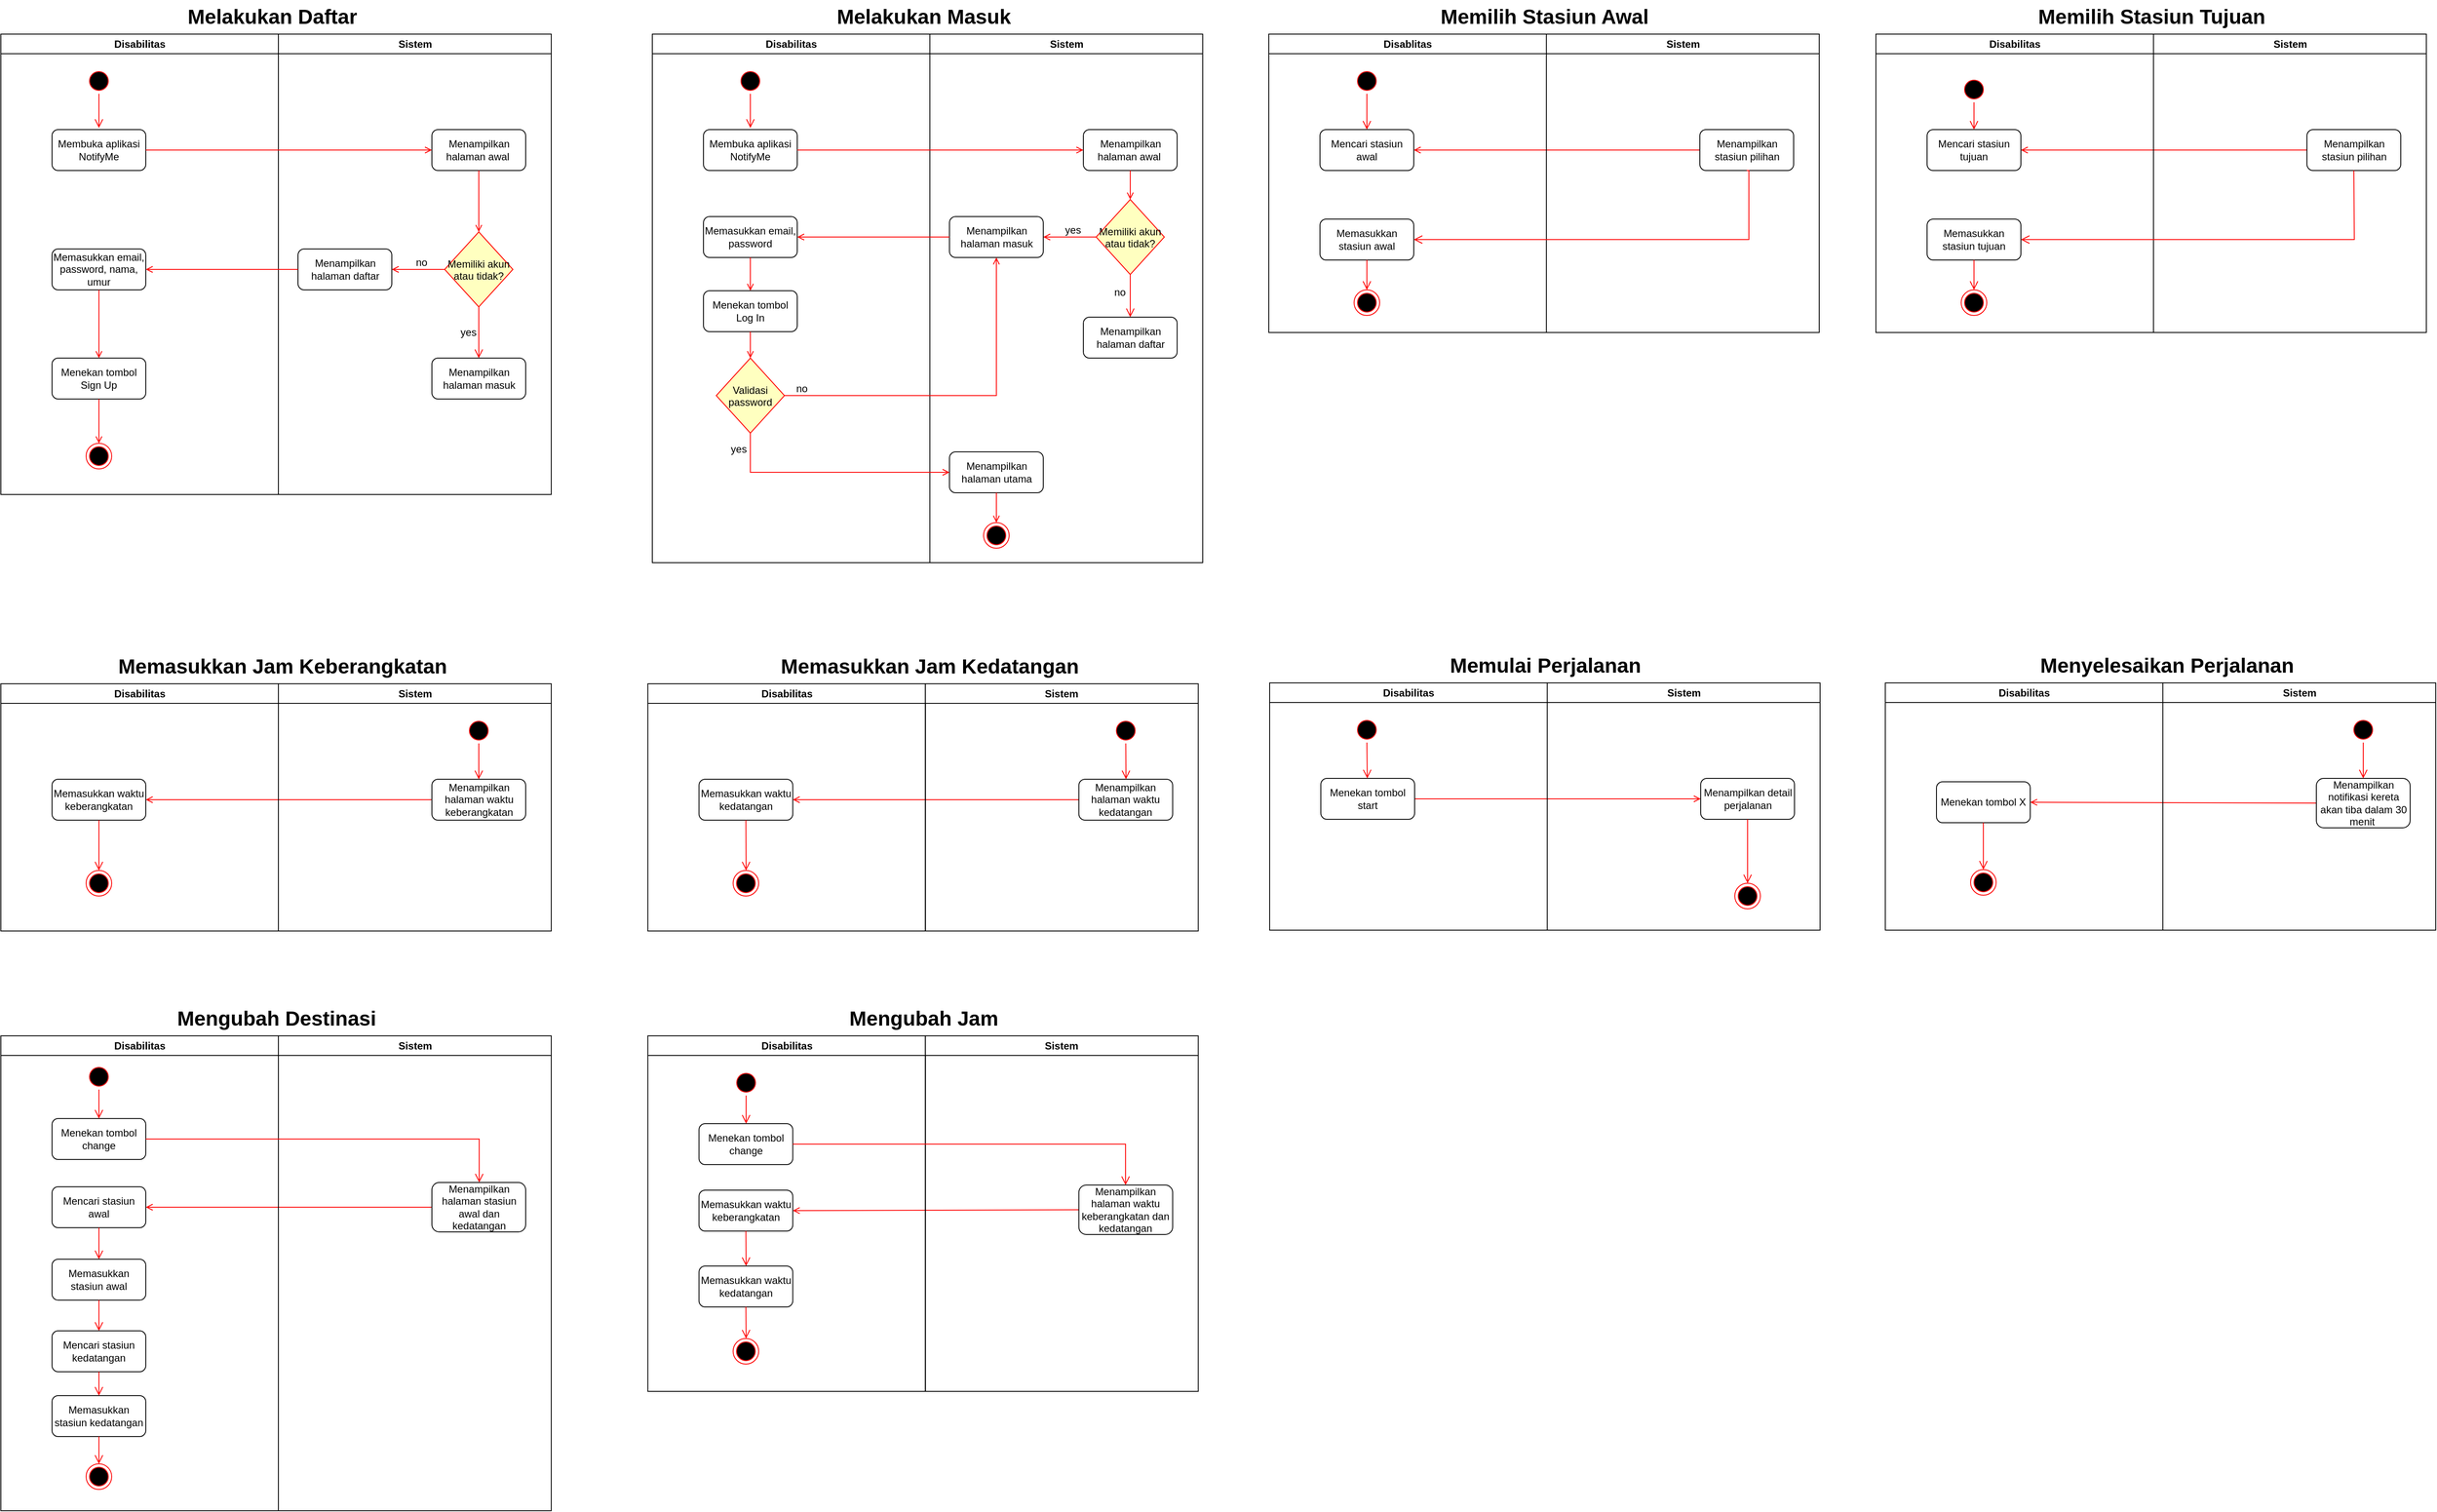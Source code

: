 <mxfile version="22.1.11" type="github">
  <diagram name="Page-1" id="e7e014a7-5840-1c2e-5031-d8a46d1fe8dd">
    <mxGraphModel dx="3467" dy="2024" grid="1" gridSize="10" guides="1" tooltips="1" connect="1" arrows="1" fold="1" page="1" pageScale="1" pageWidth="1169" pageHeight="826" background="none" math="0" shadow="0">
      <root>
        <mxCell id="0" />
        <mxCell id="1" parent="0" />
        <mxCell id="2" value="Disabilitas" style="swimlane;whiteSpace=wrap" parent="1" vertex="1">
          <mxGeometry x="-306" y="-630" width="325.5" height="620" as="geometry" />
        </mxCell>
        <mxCell id="5" value="" style="ellipse;shape=startState;fillColor=#000000;strokeColor=#ff0000;" parent="2" vertex="1">
          <mxGeometry x="100" y="40" width="30" height="30" as="geometry" />
        </mxCell>
        <mxCell id="6" value="" style="edgeStyle=elbowEdgeStyle;elbow=horizontal;verticalAlign=bottom;endArrow=open;endSize=8;strokeColor=#FF0000;endFill=1;rounded=0" parent="2" source="5" edge="1">
          <mxGeometry x="100" y="40" as="geometry">
            <mxPoint x="115.115" y="110" as="targetPoint" />
          </mxGeometry>
        </mxCell>
        <mxCell id="zjFfiofUmFdudKenRciE-41" value="Membuka aplikasi NotifyMe" style="rounded=1;whiteSpace=wrap;html=1;" parent="2" vertex="1">
          <mxGeometry x="60" y="112" width="110" height="48" as="geometry" />
        </mxCell>
        <mxCell id="zjFfiofUmFdudKenRciE-57" value="Memasukkan email, password" style="rounded=1;whiteSpace=wrap;html=1;" parent="2" vertex="1">
          <mxGeometry x="60" y="214" width="110" height="48" as="geometry" />
        </mxCell>
        <mxCell id="zjFfiofUmFdudKenRciE-63" value="Validasi&#xa;password" style="rhombus;fillColor=#ffffc0;strokeColor=#ff0000;" parent="2" vertex="1">
          <mxGeometry x="75" y="380" width="80" height="88" as="geometry" />
        </mxCell>
        <mxCell id="zjFfiofUmFdudKenRciE-69" value="yes" style="text;html=1;strokeColor=none;fillColor=none;align=center;verticalAlign=middle;whiteSpace=wrap;rounded=0;" parent="2" vertex="1">
          <mxGeometry x="83.5" y="483" width="35" height="8" as="geometry" />
        </mxCell>
        <mxCell id="zjFfiofUmFdudKenRciE-66" value="no" style="text;html=1;strokeColor=none;fillColor=none;align=center;verticalAlign=middle;whiteSpace=wrap;rounded=0;" parent="2" vertex="1">
          <mxGeometry x="158" y="412" width="35" height="8" as="geometry" />
        </mxCell>
        <mxCell id="ka0JLmJbpeh9YCM6iJQs-76" value="" style="endArrow=open;strokeColor=#FF0000;endFill=1;rounded=0;exitX=0.5;exitY=1;exitDx=0;exitDy=0;entryX=0.5;entryY=0;entryDx=0;entryDy=0;" parent="2" source="zjFfiofUmFdudKenRciE-57" target="zjFfiofUmFdudKenRciE-68" edge="1">
          <mxGeometry relative="1" as="geometry">
            <mxPoint x="125.5" y="396" as="sourcePoint" />
            <mxPoint x="115.5" y="290" as="targetPoint" />
          </mxGeometry>
        </mxCell>
        <mxCell id="zjFfiofUmFdudKenRciE-68" value="Menekan tombol Log In" style="rounded=1;whiteSpace=wrap;html=1;" parent="2" vertex="1">
          <mxGeometry x="60" y="301" width="110" height="48" as="geometry" />
        </mxCell>
        <mxCell id="ka0JLmJbpeh9YCM6iJQs-77" value="" style="endArrow=open;strokeColor=#FF0000;endFill=1;rounded=0;exitX=0.5;exitY=1;exitDx=0;exitDy=0;entryX=0.5;entryY=0;entryDx=0;entryDy=0;" parent="2" source="zjFfiofUmFdudKenRciE-68" target="zjFfiofUmFdudKenRciE-63" edge="1">
          <mxGeometry relative="1" as="geometry">
            <mxPoint x="125" y="272" as="sourcePoint" />
            <mxPoint x="125" y="325" as="targetPoint" />
          </mxGeometry>
        </mxCell>
        <mxCell id="3" value="Sistem" style="swimlane;whiteSpace=wrap" parent="1" vertex="1">
          <mxGeometry x="19.5" y="-630" width="320" height="620" as="geometry" />
        </mxCell>
        <mxCell id="21" value="Memiliki akun&#xa;atau tidak?" style="rhombus;fillColor=#ffffc0;strokeColor=#ff0000;" parent="3" vertex="1">
          <mxGeometry x="195" y="194" width="80" height="88" as="geometry" />
        </mxCell>
        <mxCell id="23" value="" style="edgeStyle=elbowEdgeStyle;elbow=horizontal;align=left;verticalAlign=top;endArrow=open;endSize=8;strokeColor=#FF0000;endFill=1;rounded=0;exitX=0.5;exitY=1;exitDx=0;exitDy=0;entryX=0.5;entryY=0;entryDx=0;entryDy=0;" parent="3" source="21" target="zjFfiofUmFdudKenRciE-50" edge="1">
          <mxGeometry x="-1" relative="1" as="geometry">
            <mxPoint x="235" y="324.0" as="targetPoint" />
            <Array as="points">
              <mxPoint x="235" y="304" />
            </Array>
          </mxGeometry>
        </mxCell>
        <mxCell id="zjFfiofUmFdudKenRciE-42" value="Menampilkan halaman awal&amp;nbsp;" style="rounded=1;whiteSpace=wrap;html=1;" parent="3" vertex="1">
          <mxGeometry x="180" y="112" width="110" height="48" as="geometry" />
        </mxCell>
        <mxCell id="zjFfiofUmFdudKenRciE-46" value="" style="endArrow=open;strokeColor=#FF0000;endFill=1;rounded=0;exitX=0.5;exitY=1;exitDx=0;exitDy=0;entryX=0.5;entryY=0;entryDx=0;entryDy=0;" parent="3" source="zjFfiofUmFdudKenRciE-42" target="21" edge="1">
          <mxGeometry relative="1" as="geometry">
            <mxPoint x="85" y="280" as="sourcePoint" />
            <mxPoint x="85" y="335" as="targetPoint" />
          </mxGeometry>
        </mxCell>
        <mxCell id="19" value="" style="endArrow=open;strokeColor=#FF0000;endFill=1;rounded=0;exitX=0;exitY=0.5;exitDx=0;exitDy=0;entryX=1;entryY=0.5;entryDx=0;entryDy=0;" parent="3" source="21" target="zjFfiofUmFdudKenRciE-48" edge="1">
          <mxGeometry relative="1" as="geometry">
            <mxPoint x="55" y="232" as="sourcePoint" />
            <mxPoint x="133" y="238" as="targetPoint" />
          </mxGeometry>
        </mxCell>
        <mxCell id="zjFfiofUmFdudKenRciE-48" value="Menampilkan halaman masuk" style="rounded=1;whiteSpace=wrap;html=1;" parent="3" vertex="1">
          <mxGeometry x="23" y="214" width="110" height="48" as="geometry" />
        </mxCell>
        <mxCell id="zjFfiofUmFdudKenRciE-50" value="Menampilkan halaman daftar" style="rounded=1;whiteSpace=wrap;html=1;" parent="3" vertex="1">
          <mxGeometry x="180" y="332" width="110" height="48" as="geometry" />
        </mxCell>
        <mxCell id="zjFfiofUmFdudKenRciE-51" value="yes" style="text;html=1;strokeColor=none;fillColor=none;align=center;verticalAlign=middle;whiteSpace=wrap;rounded=0;" parent="3" vertex="1">
          <mxGeometry x="150" y="226" width="35" height="8" as="geometry" />
        </mxCell>
        <mxCell id="zjFfiofUmFdudKenRciE-53" value="no" style="text;html=1;strokeColor=none;fillColor=none;align=center;verticalAlign=middle;whiteSpace=wrap;rounded=0;" parent="3" vertex="1">
          <mxGeometry x="205" y="299" width="35" height="8" as="geometry" />
        </mxCell>
        <mxCell id="38" value="" style="ellipse;shape=endState;fillColor=#000000;strokeColor=#ff0000" parent="3" vertex="1">
          <mxGeometry x="63" y="573" width="30" height="30" as="geometry" />
        </mxCell>
        <mxCell id="ycSWDvxxVLBAgVe4tItq-44" value="Menampilkan halaman utama" style="rounded=1;whiteSpace=wrap;html=1;" vertex="1" parent="3">
          <mxGeometry x="23" y="490" width="110" height="48" as="geometry" />
        </mxCell>
        <mxCell id="ycSWDvxxVLBAgVe4tItq-45" value="" style="endArrow=open;strokeColor=#FF0000;endFill=1;rounded=0;exitX=0.5;exitY=1;exitDx=0;exitDy=0;entryX=0.5;entryY=0;entryDx=0;entryDy=0;" edge="1" parent="3" source="ycSWDvxxVLBAgVe4tItq-44" target="38">
          <mxGeometry relative="1" as="geometry">
            <mxPoint x="-292.5" y="359" as="sourcePoint" />
            <mxPoint x="-292.5" y="390" as="targetPoint" />
          </mxGeometry>
        </mxCell>
        <mxCell id="11" value="" style="endArrow=open;strokeColor=#FF0000;endFill=1;rounded=0;exitX=0;exitY=0.5;exitDx=0;exitDy=0;entryX=1;entryY=0.5;entryDx=0;entryDy=0;" parent="1" source="zjFfiofUmFdudKenRciE-48" target="zjFfiofUmFdudKenRciE-57" edge="1">
          <mxGeometry relative="1" as="geometry">
            <mxPoint x="42.5" y="-209.893" as="sourcePoint" />
            <mxPoint x="-136" y="-235.43" as="targetPoint" />
          </mxGeometry>
        </mxCell>
        <mxCell id="zjFfiofUmFdudKenRciE-82" value="Melakukan Masuk" style="text;strokeColor=none;fillColor=none;html=1;fontSize=24;fontStyle=1;verticalAlign=middle;align=center;" parent="1" vertex="1">
          <mxGeometry x="-38.5" y="-670" width="100" height="40" as="geometry" />
        </mxCell>
        <mxCell id="bMjNeZS8wDr0kNpgiMqn-99" value="" style="endArrow=open;strokeColor=#FF0000;endFill=1;rounded=0;entryX=1;entryY=0.5;entryDx=0;entryDy=0;exitX=0;exitY=0.5;exitDx=0;exitDy=0;" parent="1" source="bMjNeZS8wDr0kNpgiMqn-105" target="bMjNeZS8wDr0kNpgiMqn-101" edge="1">
          <mxGeometry relative="1" as="geometry">
            <mxPoint x="907" y="-440" as="sourcePoint" />
            <mxPoint x="912.5" y="-504" as="targetPoint" />
          </mxGeometry>
        </mxCell>
        <mxCell id="bMjNeZS8wDr0kNpgiMqn-100" value="Disablitas" style="swimlane;whiteSpace=wrap" parent="1" vertex="1">
          <mxGeometry x="417" y="-630" width="325.5" height="350" as="geometry" />
        </mxCell>
        <mxCell id="bMjNeZS8wDr0kNpgiMqn-101" value="Mencari stasiun awal" style="rounded=1;whiteSpace=wrap;html=1;" parent="bMjNeZS8wDr0kNpgiMqn-100" vertex="1">
          <mxGeometry x="60" y="112" width="110" height="48" as="geometry" />
        </mxCell>
        <mxCell id="bMjNeZS8wDr0kNpgiMqn-102" value="" style="ellipse;shape=endState;fillColor=#000000;strokeColor=#ff0000" parent="bMjNeZS8wDr0kNpgiMqn-100" vertex="1">
          <mxGeometry x="100" y="300" width="30" height="30" as="geometry" />
        </mxCell>
        <mxCell id="ka0JLmJbpeh9YCM6iJQs-108" value="Memasukkan stasiun awal" style="rounded=1;whiteSpace=wrap;html=1;" parent="bMjNeZS8wDr0kNpgiMqn-100" vertex="1">
          <mxGeometry x="60" y="217" width="110" height="48" as="geometry" />
        </mxCell>
        <mxCell id="ka0JLmJbpeh9YCM6iJQs-109" value="" style="edgeStyle=elbowEdgeStyle;elbow=horizontal;align=left;verticalAlign=top;endArrow=open;endSize=8;strokeColor=#FF0000;endFill=1;rounded=0;exitX=0.5;exitY=1;exitDx=0;exitDy=0;entryX=0.5;entryY=0;entryDx=0;entryDy=0;" parent="bMjNeZS8wDr0kNpgiMqn-100" source="ka0JLmJbpeh9YCM6iJQs-108" target="bMjNeZS8wDr0kNpgiMqn-102" edge="1">
          <mxGeometry x="-1" relative="1" as="geometry">
            <mxPoint x="125" y="227" as="targetPoint" />
            <Array as="points" />
            <mxPoint x="125" y="170" as="sourcePoint" />
          </mxGeometry>
        </mxCell>
        <mxCell id="bMjNeZS8wDr0kNpgiMqn-106" value="" style="ellipse;shape=startState;fillColor=#000000;strokeColor=#ff0000;" parent="bMjNeZS8wDr0kNpgiMqn-100" vertex="1">
          <mxGeometry x="100" y="40" width="30" height="30" as="geometry" />
        </mxCell>
        <mxCell id="bMjNeZS8wDr0kNpgiMqn-107" value="" style="edgeStyle=elbowEdgeStyle;elbow=horizontal;verticalAlign=bottom;endArrow=open;endSize=8;strokeColor=#FF0000;endFill=1;rounded=0;entryX=0.5;entryY=0;entryDx=0;entryDy=0;exitX=0.5;exitY=1;exitDx=0;exitDy=0;" parent="bMjNeZS8wDr0kNpgiMqn-100" source="bMjNeZS8wDr0kNpgiMqn-106" target="bMjNeZS8wDr0kNpgiMqn-101" edge="1">
          <mxGeometry x="100" y="40" as="geometry">
            <mxPoint x="426.5" y="112" as="targetPoint" />
            <mxPoint x="427" y="80" as="sourcePoint" />
          </mxGeometry>
        </mxCell>
        <mxCell id="bMjNeZS8wDr0kNpgiMqn-104" value="Sistem" style="swimlane;whiteSpace=wrap" parent="1" vertex="1">
          <mxGeometry x="742.5" y="-630" width="320" height="350" as="geometry" />
        </mxCell>
        <mxCell id="bMjNeZS8wDr0kNpgiMqn-105" value="Menampilkan stasiun pilihan" style="rounded=1;whiteSpace=wrap;html=1;" parent="bMjNeZS8wDr0kNpgiMqn-104" vertex="1">
          <mxGeometry x="180" y="112" width="110" height="48" as="geometry" />
        </mxCell>
        <mxCell id="bMjNeZS8wDr0kNpgiMqn-108" value="Memilih Stasiun Awal" style="text;strokeColor=none;fillColor=none;html=1;fontSize=24;fontStyle=1;verticalAlign=middle;align=center;" parent="1" vertex="1">
          <mxGeometry x="690" y="-670" width="100" height="40" as="geometry" />
        </mxCell>
        <mxCell id="bMjNeZS8wDr0kNpgiMqn-119" value="" style="endArrow=open;strokeColor=#FF0000;endFill=1;rounded=0;entryX=1;entryY=0.5;entryDx=0;entryDy=0;exitX=0;exitY=0.5;exitDx=0;exitDy=0;" parent="1" source="bMjNeZS8wDr0kNpgiMqn-125" target="bMjNeZS8wDr0kNpgiMqn-121" edge="1">
          <mxGeometry relative="1" as="geometry">
            <mxPoint x="-580" y="322" as="sourcePoint" />
            <mxPoint x="-574.5" y="258" as="targetPoint" />
          </mxGeometry>
        </mxCell>
        <mxCell id="bMjNeZS8wDr0kNpgiMqn-120" value="Disabilitas" style="swimlane;whiteSpace=wrap" parent="1" vertex="1">
          <mxGeometry x="-1070" y="132" width="325.5" height="290" as="geometry" />
        </mxCell>
        <mxCell id="bMjNeZS8wDr0kNpgiMqn-121" value="Memasukkan waktu keberangkatan" style="rounded=1;whiteSpace=wrap;html=1;" parent="bMjNeZS8wDr0kNpgiMqn-120" vertex="1">
          <mxGeometry x="60" y="112" width="110" height="48" as="geometry" />
        </mxCell>
        <mxCell id="bMjNeZS8wDr0kNpgiMqn-122" value="" style="ellipse;shape=endState;fillColor=#000000;strokeColor=#ff0000" parent="bMjNeZS8wDr0kNpgiMqn-120" vertex="1">
          <mxGeometry x="100" y="219" width="30" height="30" as="geometry" />
        </mxCell>
        <mxCell id="bMjNeZS8wDr0kNpgiMqn-123" value="" style="edgeStyle=elbowEdgeStyle;elbow=horizontal;align=left;verticalAlign=top;endArrow=open;endSize=8;strokeColor=#FF0000;endFill=1;rounded=0;exitX=0.5;exitY=1;exitDx=0;exitDy=0;entryX=0.5;entryY=0;entryDx=0;entryDy=0;" parent="bMjNeZS8wDr0kNpgiMqn-120" source="bMjNeZS8wDr0kNpgiMqn-121" target="bMjNeZS8wDr0kNpgiMqn-122" edge="1">
          <mxGeometry x="-1" relative="1" as="geometry">
            <mxPoint x="117" y="240" as="targetPoint" />
            <Array as="points" />
            <mxPoint x="117" y="170" as="sourcePoint" />
          </mxGeometry>
        </mxCell>
        <mxCell id="bMjNeZS8wDr0kNpgiMqn-124" value="Sistem" style="swimlane;whiteSpace=wrap" parent="1" vertex="1">
          <mxGeometry x="-744.5" y="132" width="320" height="290" as="geometry" />
        </mxCell>
        <mxCell id="bMjNeZS8wDr0kNpgiMqn-125" value="Menampilkan halaman waktu keberangkatan" style="rounded=1;whiteSpace=wrap;html=1;" parent="bMjNeZS8wDr0kNpgiMqn-124" vertex="1">
          <mxGeometry x="180" y="112" width="110" height="48" as="geometry" />
        </mxCell>
        <mxCell id="bMjNeZS8wDr0kNpgiMqn-126" value="" style="ellipse;shape=startState;fillColor=#000000;strokeColor=#ff0000;" parent="bMjNeZS8wDr0kNpgiMqn-124" vertex="1">
          <mxGeometry x="220" y="40" width="30" height="30" as="geometry" />
        </mxCell>
        <mxCell id="bMjNeZS8wDr0kNpgiMqn-127" value="" style="edgeStyle=elbowEdgeStyle;elbow=horizontal;verticalAlign=bottom;endArrow=open;endSize=8;strokeColor=#FF0000;endFill=1;rounded=0;entryX=0.5;entryY=0;entryDx=0;entryDy=0;exitX=0.5;exitY=1;exitDx=0;exitDy=0;" parent="bMjNeZS8wDr0kNpgiMqn-124" source="bMjNeZS8wDr0kNpgiMqn-126" target="bMjNeZS8wDr0kNpgiMqn-125" edge="1">
          <mxGeometry x="-225.5" y="40" as="geometry">
            <mxPoint x="-210.385" y="110" as="targetPoint" />
            <mxPoint x="244.5" y="50" as="sourcePoint" />
          </mxGeometry>
        </mxCell>
        <mxCell id="bMjNeZS8wDr0kNpgiMqn-128" value="Memasukkan Jam Keberangkatan" style="text;strokeColor=none;fillColor=none;html=1;fontSize=24;fontStyle=1;verticalAlign=middle;align=center;" parent="1" vertex="1">
          <mxGeometry x="-790" y="92" width="100" height="40" as="geometry" />
        </mxCell>
        <mxCell id="bMjNeZS8wDr0kNpgiMqn-188" value="" style="endArrow=open;strokeColor=#FF0000;endFill=1;rounded=0;entryX=1;entryY=0.5;entryDx=0;entryDy=0;exitX=0;exitY=0.5;exitDx=0;exitDy=0;" parent="1" source="bMjNeZS8wDr0kNpgiMqn-194" target="bMjNeZS8wDr0kNpgiMqn-190" edge="1">
          <mxGeometry relative="1" as="geometry">
            <mxPoint x="178.75" y="322" as="sourcePoint" />
            <mxPoint x="184.25" y="258" as="targetPoint" />
          </mxGeometry>
        </mxCell>
        <mxCell id="bMjNeZS8wDr0kNpgiMqn-189" value="Disabilitas" style="swimlane;whiteSpace=wrap" parent="1" vertex="1">
          <mxGeometry x="-311.25" y="132" width="325.5" height="290" as="geometry" />
        </mxCell>
        <mxCell id="bMjNeZS8wDr0kNpgiMqn-190" value="Memasukkan waktu kedatangan" style="rounded=1;whiteSpace=wrap;html=1;" parent="bMjNeZS8wDr0kNpgiMqn-189" vertex="1">
          <mxGeometry x="60" y="112" width="110" height="48" as="geometry" />
        </mxCell>
        <mxCell id="bMjNeZS8wDr0kNpgiMqn-191" value="" style="ellipse;shape=endState;fillColor=#000000;strokeColor=#ff0000" parent="bMjNeZS8wDr0kNpgiMqn-189" vertex="1">
          <mxGeometry x="100" y="219" width="30" height="30" as="geometry" />
        </mxCell>
        <mxCell id="bMjNeZS8wDr0kNpgiMqn-192" value="" style="edgeStyle=elbowEdgeStyle;elbow=horizontal;align=left;verticalAlign=top;endArrow=open;endSize=8;strokeColor=#FF0000;endFill=1;rounded=0;exitX=0.5;exitY=1;exitDx=0;exitDy=0;entryX=0.5;entryY=0;entryDx=0;entryDy=0;" parent="bMjNeZS8wDr0kNpgiMqn-189" source="bMjNeZS8wDr0kNpgiMqn-190" target="bMjNeZS8wDr0kNpgiMqn-191" edge="1">
          <mxGeometry x="-1" relative="1" as="geometry">
            <mxPoint x="117" y="240" as="targetPoint" />
            <Array as="points" />
            <mxPoint x="117" y="170" as="sourcePoint" />
          </mxGeometry>
        </mxCell>
        <mxCell id="bMjNeZS8wDr0kNpgiMqn-193" value="Sistem" style="swimlane;whiteSpace=wrap" parent="1" vertex="1">
          <mxGeometry x="14.25" y="132" width="320" height="290" as="geometry" />
        </mxCell>
        <mxCell id="bMjNeZS8wDr0kNpgiMqn-194" value="Menampilkan halaman waktu kedatangan" style="rounded=1;whiteSpace=wrap;html=1;" parent="bMjNeZS8wDr0kNpgiMqn-193" vertex="1">
          <mxGeometry x="180" y="112" width="110" height="48" as="geometry" />
        </mxCell>
        <mxCell id="bMjNeZS8wDr0kNpgiMqn-195" value="" style="ellipse;shape=startState;fillColor=#000000;strokeColor=#ff0000;" parent="bMjNeZS8wDr0kNpgiMqn-193" vertex="1">
          <mxGeometry x="220" y="40" width="30" height="30" as="geometry" />
        </mxCell>
        <mxCell id="bMjNeZS8wDr0kNpgiMqn-196" value="" style="edgeStyle=elbowEdgeStyle;elbow=horizontal;verticalAlign=bottom;endArrow=open;endSize=8;strokeColor=#FF0000;endFill=1;rounded=0;entryX=0.5;entryY=0;entryDx=0;entryDy=0;exitX=0.5;exitY=1;exitDx=0;exitDy=0;" parent="bMjNeZS8wDr0kNpgiMqn-193" source="bMjNeZS8wDr0kNpgiMqn-195" target="bMjNeZS8wDr0kNpgiMqn-194" edge="1">
          <mxGeometry x="-225.5" y="40" as="geometry">
            <mxPoint x="-210.385" y="110" as="targetPoint" />
            <mxPoint x="244.5" y="50" as="sourcePoint" />
          </mxGeometry>
        </mxCell>
        <mxCell id="bMjNeZS8wDr0kNpgiMqn-197" value="Memasukkan Jam Kedatangan" style="text;strokeColor=none;fillColor=none;html=1;fontSize=24;fontStyle=1;verticalAlign=middle;align=center;" parent="1" vertex="1">
          <mxGeometry x="-31.25" y="92" width="100" height="40" as="geometry" />
        </mxCell>
        <mxCell id="ka0JLmJbpeh9YCM6iJQs-38" value="Disabilitas" style="swimlane;whiteSpace=wrap" parent="1" vertex="1">
          <mxGeometry x="-1070" y="-630" width="325.5" height="540" as="geometry" />
        </mxCell>
        <mxCell id="ka0JLmJbpeh9YCM6iJQs-39" value="" style="ellipse;shape=startState;fillColor=#000000;strokeColor=#ff0000;" parent="ka0JLmJbpeh9YCM6iJQs-38" vertex="1">
          <mxGeometry x="100" y="40" width="30" height="30" as="geometry" />
        </mxCell>
        <mxCell id="ka0JLmJbpeh9YCM6iJQs-40" value="" style="edgeStyle=elbowEdgeStyle;elbow=horizontal;verticalAlign=bottom;endArrow=open;endSize=8;strokeColor=#FF0000;endFill=1;rounded=0" parent="ka0JLmJbpeh9YCM6iJQs-38" source="ka0JLmJbpeh9YCM6iJQs-39" edge="1">
          <mxGeometry x="100" y="40" as="geometry">
            <mxPoint x="115.115" y="110" as="targetPoint" />
          </mxGeometry>
        </mxCell>
        <mxCell id="ka0JLmJbpeh9YCM6iJQs-41" value="Membuka aplikasi NotifyMe" style="rounded=1;whiteSpace=wrap;html=1;" parent="ka0JLmJbpeh9YCM6iJQs-38" vertex="1">
          <mxGeometry x="60" y="112" width="110" height="48" as="geometry" />
        </mxCell>
        <mxCell id="ka0JLmJbpeh9YCM6iJQs-42" value="Memasukkan email, password, nama, umur" style="rounded=1;whiteSpace=wrap;html=1;" parent="ka0JLmJbpeh9YCM6iJQs-38" vertex="1">
          <mxGeometry x="60" y="252" width="110" height="48" as="geometry" />
        </mxCell>
        <mxCell id="ka0JLmJbpeh9YCM6iJQs-72" value="Menekan tombol Sign Up" style="rounded=1;whiteSpace=wrap;html=1;" parent="ka0JLmJbpeh9YCM6iJQs-38" vertex="1">
          <mxGeometry x="60" y="380" width="110" height="48" as="geometry" />
        </mxCell>
        <mxCell id="ka0JLmJbpeh9YCM6iJQs-62" value="" style="endArrow=open;strokeColor=#FF0000;endFill=1;rounded=0;exitX=0.5;exitY=1;exitDx=0;exitDy=0;entryX=0.5;entryY=0;entryDx=0;entryDy=0;" parent="ka0JLmJbpeh9YCM6iJQs-38" source="ka0JLmJbpeh9YCM6iJQs-72" target="ka0JLmJbpeh9YCM6iJQs-61" edge="1">
          <mxGeometry relative="1" as="geometry">
            <mxPoint x="130" y="450" as="sourcePoint" />
            <mxPoint x="114" y="480" as="targetPoint" />
          </mxGeometry>
        </mxCell>
        <mxCell id="ka0JLmJbpeh9YCM6iJQs-61" value="" style="ellipse;shape=endState;fillColor=#000000;strokeColor=#ff0000" parent="ka0JLmJbpeh9YCM6iJQs-38" vertex="1">
          <mxGeometry x="100" y="480" width="30" height="30" as="geometry" />
        </mxCell>
        <mxCell id="ka0JLmJbpeh9YCM6iJQs-44" value="Sistem" style="swimlane;whiteSpace=wrap" parent="1" vertex="1">
          <mxGeometry x="-744.5" y="-630" width="320" height="540" as="geometry" />
        </mxCell>
        <mxCell id="ka0JLmJbpeh9YCM6iJQs-45" value="Memiliki akun&#xa;atau tidak?" style="rhombus;fillColor=#ffffc0;strokeColor=#ff0000;" parent="ka0JLmJbpeh9YCM6iJQs-44" vertex="1">
          <mxGeometry x="195" y="232" width="80" height="88" as="geometry" />
        </mxCell>
        <mxCell id="ka0JLmJbpeh9YCM6iJQs-46" value="" style="edgeStyle=elbowEdgeStyle;elbow=horizontal;align=left;verticalAlign=top;endArrow=open;endSize=8;strokeColor=#FF0000;endFill=1;rounded=0;exitX=0.5;exitY=1;exitDx=0;exitDy=0;entryX=0.5;entryY=0;entryDx=0;entryDy=0;" parent="ka0JLmJbpeh9YCM6iJQs-44" source="ka0JLmJbpeh9YCM6iJQs-45" target="ka0JLmJbpeh9YCM6iJQs-51" edge="1">
          <mxGeometry x="-1" relative="1" as="geometry">
            <mxPoint x="235" y="362.0" as="targetPoint" />
            <Array as="points">
              <mxPoint x="235" y="342" />
            </Array>
          </mxGeometry>
        </mxCell>
        <mxCell id="ka0JLmJbpeh9YCM6iJQs-47" value="Menampilkan halaman awal&amp;nbsp;" style="rounded=1;whiteSpace=wrap;html=1;" parent="ka0JLmJbpeh9YCM6iJQs-44" vertex="1">
          <mxGeometry x="180" y="112" width="110" height="48" as="geometry" />
        </mxCell>
        <mxCell id="ka0JLmJbpeh9YCM6iJQs-48" value="" style="endArrow=open;strokeColor=#FF0000;endFill=1;rounded=0;exitX=0.5;exitY=1;exitDx=0;exitDy=0;entryX=0.5;entryY=0;entryDx=0;entryDy=0;" parent="ka0JLmJbpeh9YCM6iJQs-44" source="ka0JLmJbpeh9YCM6iJQs-47" target="ka0JLmJbpeh9YCM6iJQs-45" edge="1">
          <mxGeometry relative="1" as="geometry">
            <mxPoint x="85" y="280" as="sourcePoint" />
            <mxPoint x="85" y="335" as="targetPoint" />
          </mxGeometry>
        </mxCell>
        <mxCell id="ka0JLmJbpeh9YCM6iJQs-49" value="" style="endArrow=open;strokeColor=#FF0000;endFill=1;rounded=0;exitX=0;exitY=0.5;exitDx=0;exitDy=0;entryX=1;entryY=0.5;entryDx=0;entryDy=0;" parent="ka0JLmJbpeh9YCM6iJQs-44" source="ka0JLmJbpeh9YCM6iJQs-45" target="ka0JLmJbpeh9YCM6iJQs-50" edge="1">
          <mxGeometry relative="1" as="geometry">
            <mxPoint x="55" y="270" as="sourcePoint" />
            <mxPoint x="133" y="276" as="targetPoint" />
          </mxGeometry>
        </mxCell>
        <mxCell id="ka0JLmJbpeh9YCM6iJQs-50" value="Menampilkan halaman daftar" style="rounded=1;whiteSpace=wrap;html=1;" parent="ka0JLmJbpeh9YCM6iJQs-44" vertex="1">
          <mxGeometry x="23" y="252" width="110" height="48" as="geometry" />
        </mxCell>
        <mxCell id="ka0JLmJbpeh9YCM6iJQs-51" value="Menampilkan halaman masuk" style="rounded=1;whiteSpace=wrap;html=1;" parent="ka0JLmJbpeh9YCM6iJQs-44" vertex="1">
          <mxGeometry x="180" y="380" width="110" height="48" as="geometry" />
        </mxCell>
        <mxCell id="ka0JLmJbpeh9YCM6iJQs-52" value="no" style="text;html=1;strokeColor=none;fillColor=none;align=center;verticalAlign=middle;whiteSpace=wrap;rounded=0;" parent="ka0JLmJbpeh9YCM6iJQs-44" vertex="1">
          <mxGeometry x="150" y="264" width="35" height="8" as="geometry" />
        </mxCell>
        <mxCell id="ka0JLmJbpeh9YCM6iJQs-53" value="yes" style="text;html=1;strokeColor=none;fillColor=none;align=center;verticalAlign=middle;whiteSpace=wrap;rounded=0;" parent="ka0JLmJbpeh9YCM6iJQs-44" vertex="1">
          <mxGeometry x="205" y="346" width="35" height="8" as="geometry" />
        </mxCell>
        <mxCell id="ka0JLmJbpeh9YCM6iJQs-63" value="" style="endArrow=open;strokeColor=#FF0000;endFill=1;rounded=0;exitX=0;exitY=0.5;exitDx=0;exitDy=0;entryX=1;entryY=0.5;entryDx=0;entryDy=0;" parent="1" source="ka0JLmJbpeh9YCM6iJQs-50" target="ka0JLmJbpeh9YCM6iJQs-42" edge="1">
          <mxGeometry relative="1" as="geometry">
            <mxPoint x="-721.5" y="-171.893" as="sourcePoint" />
            <mxPoint x="-900" y="-197.43" as="targetPoint" />
          </mxGeometry>
        </mxCell>
        <mxCell id="ka0JLmJbpeh9YCM6iJQs-64" value="" style="endArrow=open;strokeColor=#FF0000;endFill=1;rounded=0;exitX=0.5;exitY=1;exitDx=0;exitDy=0;" parent="1" source="ka0JLmJbpeh9YCM6iJQs-42" edge="1">
          <mxGeometry relative="1" as="geometry">
            <mxPoint x="-711.5" y="-244" as="sourcePoint" />
            <mxPoint x="-955" y="-250" as="targetPoint" />
            <Array as="points" />
          </mxGeometry>
        </mxCell>
        <mxCell id="ka0JLmJbpeh9YCM6iJQs-67" value="Melakukan Daftar" style="text;strokeColor=none;fillColor=none;html=1;fontSize=24;fontStyle=1;verticalAlign=middle;align=center;" parent="1" vertex="1">
          <mxGeometry x="-802.5" y="-670" width="100" height="40" as="geometry" />
        </mxCell>
        <mxCell id="ka0JLmJbpeh9YCM6iJQs-68" value="" style="endArrow=open;strokeColor=#FF0000;endFill=1;rounded=0;exitX=1;exitY=0.5;exitDx=0;exitDy=0;entryX=0;entryY=0.5;entryDx=0;entryDy=0;" parent="1" source="ka0JLmJbpeh9YCM6iJQs-41" target="ka0JLmJbpeh9YCM6iJQs-47" edge="1">
          <mxGeometry relative="1" as="geometry">
            <mxPoint x="-711" y="-344" as="sourcePoint" />
            <mxPoint x="-890" y="-344" as="targetPoint" />
          </mxGeometry>
        </mxCell>
        <mxCell id="ka0JLmJbpeh9YCM6iJQs-69" value="" style="endArrow=open;strokeColor=#FF0000;endFill=1;rounded=0;exitX=1;exitY=0.5;exitDx=0;exitDy=0;entryX=0;entryY=0.5;entryDx=0;entryDy=0;" parent="1" source="zjFfiofUmFdudKenRciE-41" target="zjFfiofUmFdudKenRciE-42" edge="1">
          <mxGeometry relative="1" as="geometry">
            <mxPoint x="52.5" y="-344" as="sourcePoint" />
            <mxPoint x="-125.5" y="-344" as="targetPoint" />
          </mxGeometry>
        </mxCell>
        <mxCell id="ka0JLmJbpeh9YCM6iJQs-71" value="" style="endArrow=open;strokeColor=#FF0000;endFill=1;rounded=0;exitX=1;exitY=0.5;exitDx=0;exitDy=0;entryX=0.5;entryY=1;entryDx=0;entryDy=0;" parent="1" source="zjFfiofUmFdudKenRciE-63" target="zjFfiofUmFdudKenRciE-48" edge="1">
          <mxGeometry relative="1" as="geometry">
            <mxPoint x="-181" y="-358" as="sourcePoint" />
            <mxPoint x="-181" y="-278" as="targetPoint" />
            <Array as="points">
              <mxPoint x="97.5" y="-206" />
            </Array>
          </mxGeometry>
        </mxCell>
        <mxCell id="ka0JLmJbpeh9YCM6iJQs-75" value="" style="endArrow=open;strokeColor=#FF0000;endFill=1;rounded=0;exitX=0.5;exitY=1;exitDx=0;exitDy=0;entryX=0;entryY=0.5;entryDx=0;entryDy=0;" parent="1" source="zjFfiofUmFdudKenRciE-63" target="ycSWDvxxVLBAgVe4tItq-44" edge="1">
          <mxGeometry relative="1" as="geometry">
            <mxPoint x="-180.5" y="-130" as="sourcePoint" />
            <mxPoint x="-191" y="-140" as="targetPoint" />
            <Array as="points">
              <mxPoint x="-191" y="-116" />
            </Array>
          </mxGeometry>
        </mxCell>
        <mxCell id="ka0JLmJbpeh9YCM6iJQs-98" value="" style="endArrow=open;strokeColor=#FF0000;endFill=1;rounded=0;exitX=1;exitY=0.5;exitDx=0;exitDy=0;entryX=0;entryY=0.5;entryDx=0;entryDy=0;" parent="1" source="ka0JLmJbpeh9YCM6iJQs-100" target="ka0JLmJbpeh9YCM6iJQs-104" edge="1">
          <mxGeometry relative="1" as="geometry">
            <mxPoint x="908" y="321" as="sourcePoint" />
            <mxPoint x="670" y="332" as="targetPoint" />
          </mxGeometry>
        </mxCell>
        <mxCell id="ka0JLmJbpeh9YCM6iJQs-99" value="Disabilitas" style="swimlane;whiteSpace=wrap" parent="1" vertex="1">
          <mxGeometry x="418" y="131" width="325.5" height="290" as="geometry" />
        </mxCell>
        <mxCell id="ka0JLmJbpeh9YCM6iJQs-100" value="Menekan tombol start" style="rounded=1;whiteSpace=wrap;html=1;" parent="ka0JLmJbpeh9YCM6iJQs-99" vertex="1">
          <mxGeometry x="60" y="112" width="110" height="48" as="geometry" />
        </mxCell>
        <mxCell id="ka0JLmJbpeh9YCM6iJQs-105" value="" style="ellipse;shape=startState;fillColor=#000000;strokeColor=#ff0000;" parent="ka0JLmJbpeh9YCM6iJQs-99" vertex="1">
          <mxGeometry x="99" y="40" width="30" height="30" as="geometry" />
        </mxCell>
        <mxCell id="ka0JLmJbpeh9YCM6iJQs-123" value="" style="edgeStyle=elbowEdgeStyle;elbow=horizontal;align=left;verticalAlign=top;endArrow=open;endSize=8;strokeColor=#FF0000;endFill=1;rounded=0;entryX=0.5;entryY=0;entryDx=0;entryDy=0;exitX=0.5;exitY=1;exitDx=0;exitDy=0;" parent="ka0JLmJbpeh9YCM6iJQs-99" source="ka0JLmJbpeh9YCM6iJQs-105" target="ka0JLmJbpeh9YCM6iJQs-100" edge="1">
          <mxGeometry x="-1" relative="1" as="geometry">
            <mxPoint x="112" y="121" as="targetPoint" />
            <Array as="points" />
            <mxPoint x="122" y="71" as="sourcePoint" />
          </mxGeometry>
        </mxCell>
        <mxCell id="ka0JLmJbpeh9YCM6iJQs-103" value="Sistem" style="swimlane;whiteSpace=wrap" parent="1" vertex="1">
          <mxGeometry x="743.5" y="131" width="320" height="290" as="geometry" />
        </mxCell>
        <mxCell id="ka0JLmJbpeh9YCM6iJQs-104" value="Menampilkan detail perjalanan" style="rounded=1;whiteSpace=wrap;html=1;" parent="ka0JLmJbpeh9YCM6iJQs-103" vertex="1">
          <mxGeometry x="180" y="112" width="110" height="48" as="geometry" />
        </mxCell>
        <mxCell id="ka0JLmJbpeh9YCM6iJQs-101" value="" style="ellipse;shape=endState;fillColor=#000000;strokeColor=#ff0000" parent="ka0JLmJbpeh9YCM6iJQs-103" vertex="1">
          <mxGeometry x="220" y="235" width="30" height="30" as="geometry" />
        </mxCell>
        <mxCell id="ka0JLmJbpeh9YCM6iJQs-102" value="" style="edgeStyle=elbowEdgeStyle;elbow=horizontal;align=left;verticalAlign=top;endArrow=open;endSize=8;strokeColor=#FF0000;endFill=1;rounded=0;exitX=0.5;exitY=1;exitDx=0;exitDy=0;entryX=0.5;entryY=0;entryDx=0;entryDy=0;" parent="ka0JLmJbpeh9YCM6iJQs-103" source="ka0JLmJbpeh9YCM6iJQs-104" target="ka0JLmJbpeh9YCM6iJQs-101" edge="1">
          <mxGeometry x="-1" relative="1" as="geometry">
            <mxPoint x="-208.5" y="240" as="targetPoint" />
            <Array as="points" />
            <mxPoint x="-208.5" y="170" as="sourcePoint" />
          </mxGeometry>
        </mxCell>
        <mxCell id="ka0JLmJbpeh9YCM6iJQs-107" value="Memulai Perjalanan" style="text;strokeColor=none;fillColor=none;html=1;fontSize=24;fontStyle=1;verticalAlign=middle;align=center;" parent="1" vertex="1">
          <mxGeometry x="691" y="91" width="100" height="40" as="geometry" />
        </mxCell>
        <mxCell id="ka0JLmJbpeh9YCM6iJQs-110" value="" style="endArrow=open;strokeColor=#FF0000;endFill=1;rounded=0;entryX=1;entryY=0.5;entryDx=0;entryDy=0;exitX=0;exitY=0.5;exitDx=0;exitDy=0;" parent="1" source="ka0JLmJbpeh9YCM6iJQs-118" target="ka0JLmJbpeh9YCM6iJQs-112" edge="1">
          <mxGeometry relative="1" as="geometry">
            <mxPoint x="1619" y="-440" as="sourcePoint" />
            <mxPoint x="1624.5" y="-504" as="targetPoint" />
          </mxGeometry>
        </mxCell>
        <mxCell id="ka0JLmJbpeh9YCM6iJQs-111" value="Disabilitas" style="swimlane;whiteSpace=wrap" parent="1" vertex="1">
          <mxGeometry x="1129" y="-630" width="325.5" height="350" as="geometry" />
        </mxCell>
        <mxCell id="ka0JLmJbpeh9YCM6iJQs-112" value="Mencari stasiun tujuan" style="rounded=1;whiteSpace=wrap;html=1;" parent="ka0JLmJbpeh9YCM6iJQs-111" vertex="1">
          <mxGeometry x="60" y="112" width="110" height="48" as="geometry" />
        </mxCell>
        <mxCell id="ka0JLmJbpeh9YCM6iJQs-113" value="" style="ellipse;shape=endState;fillColor=#000000;strokeColor=#ff0000" parent="ka0JLmJbpeh9YCM6iJQs-111" vertex="1">
          <mxGeometry x="100" y="300" width="30" height="30" as="geometry" />
        </mxCell>
        <mxCell id="ka0JLmJbpeh9YCM6iJQs-115" value="Memasukkan stasiun tujuan" style="rounded=1;whiteSpace=wrap;html=1;" parent="ka0JLmJbpeh9YCM6iJQs-111" vertex="1">
          <mxGeometry x="60" y="217" width="110" height="48" as="geometry" />
        </mxCell>
        <mxCell id="ka0JLmJbpeh9YCM6iJQs-116" value="" style="edgeStyle=elbowEdgeStyle;elbow=horizontal;align=left;verticalAlign=top;endArrow=open;endSize=8;strokeColor=#FF0000;endFill=1;rounded=0;exitX=0.5;exitY=1;exitDx=0;exitDy=0;entryX=0.5;entryY=0;entryDx=0;entryDy=0;" parent="ka0JLmJbpeh9YCM6iJQs-111" source="ka0JLmJbpeh9YCM6iJQs-115" target="ka0JLmJbpeh9YCM6iJQs-113" edge="1">
          <mxGeometry x="-1" relative="1" as="geometry">
            <mxPoint x="125" y="227" as="targetPoint" />
            <Array as="points" />
            <mxPoint x="125" y="170" as="sourcePoint" />
          </mxGeometry>
        </mxCell>
        <mxCell id="ka0JLmJbpeh9YCM6iJQs-119" value="" style="ellipse;shape=startState;fillColor=#000000;strokeColor=#ff0000;" parent="ka0JLmJbpeh9YCM6iJQs-111" vertex="1">
          <mxGeometry x="100" y="50" width="30" height="30" as="geometry" />
        </mxCell>
        <mxCell id="ka0JLmJbpeh9YCM6iJQs-120" value="" style="edgeStyle=elbowEdgeStyle;elbow=horizontal;verticalAlign=bottom;endArrow=open;endSize=8;strokeColor=#FF0000;endFill=1;rounded=0;entryX=0.5;entryY=0;entryDx=0;entryDy=0;exitX=0.5;exitY=1;exitDx=0;exitDy=0;" parent="ka0JLmJbpeh9YCM6iJQs-111" source="ka0JLmJbpeh9YCM6iJQs-119" target="ka0JLmJbpeh9YCM6iJQs-112" edge="1">
          <mxGeometry x="100" y="40" as="geometry">
            <mxPoint x="115.115" y="110" as="targetPoint" />
            <mxPoint x="561" y="90" as="sourcePoint" />
          </mxGeometry>
        </mxCell>
        <mxCell id="ka0JLmJbpeh9YCM6iJQs-117" value="Sistem" style="swimlane;whiteSpace=wrap" parent="1" vertex="1">
          <mxGeometry x="1454.5" y="-630" width="320" height="350" as="geometry" />
        </mxCell>
        <mxCell id="ka0JLmJbpeh9YCM6iJQs-118" value="Menampilkan stasiun pilihan" style="rounded=1;whiteSpace=wrap;html=1;" parent="ka0JLmJbpeh9YCM6iJQs-117" vertex="1">
          <mxGeometry x="180" y="112" width="110" height="48" as="geometry" />
        </mxCell>
        <mxCell id="ka0JLmJbpeh9YCM6iJQs-121" value="Memilih Stasiun Tujuan" style="text;strokeColor=none;fillColor=none;html=1;fontSize=24;fontStyle=1;verticalAlign=middle;align=center;" parent="1" vertex="1">
          <mxGeometry x="1402" y="-670" width="100" height="40" as="geometry" />
        </mxCell>
        <mxCell id="ka0JLmJbpeh9YCM6iJQs-134" value="" style="endArrow=open;strokeColor=#FF0000;endFill=1;rounded=0;entryX=1;entryY=0.5;entryDx=0;entryDy=0;exitX=0;exitY=0.5;exitDx=0;exitDy=0;" parent="1" source="ka0JLmJbpeh9YCM6iJQs-140" target="ka0JLmJbpeh9YCM6iJQs-136" edge="1">
          <mxGeometry relative="1" as="geometry">
            <mxPoint x="1630" y="321" as="sourcePoint" />
            <mxPoint x="1635.5" y="257" as="targetPoint" />
          </mxGeometry>
        </mxCell>
        <mxCell id="ka0JLmJbpeh9YCM6iJQs-135" value="Disabilitas" style="swimlane;whiteSpace=wrap" parent="1" vertex="1">
          <mxGeometry x="1140" y="131" width="325.5" height="290" as="geometry" />
        </mxCell>
        <mxCell id="ka0JLmJbpeh9YCM6iJQs-136" value="Menekan tombol X" style="rounded=1;whiteSpace=wrap;html=1;" parent="ka0JLmJbpeh9YCM6iJQs-135" vertex="1">
          <mxGeometry x="60" y="116" width="110" height="48" as="geometry" />
        </mxCell>
        <mxCell id="ka0JLmJbpeh9YCM6iJQs-137" value="" style="ellipse;shape=endState;fillColor=#000000;strokeColor=#ff0000" parent="ka0JLmJbpeh9YCM6iJQs-135" vertex="1">
          <mxGeometry x="100" y="219" width="30" height="30" as="geometry" />
        </mxCell>
        <mxCell id="ka0JLmJbpeh9YCM6iJQs-138" value="" style="edgeStyle=elbowEdgeStyle;elbow=horizontal;align=left;verticalAlign=top;endArrow=open;endSize=8;strokeColor=#FF0000;endFill=1;rounded=0;exitX=0.5;exitY=1;exitDx=0;exitDy=0;entryX=0.5;entryY=0;entryDx=0;entryDy=0;" parent="ka0JLmJbpeh9YCM6iJQs-135" source="ka0JLmJbpeh9YCM6iJQs-136" target="ka0JLmJbpeh9YCM6iJQs-137" edge="1">
          <mxGeometry x="-1" relative="1" as="geometry">
            <mxPoint x="117" y="240" as="targetPoint" />
            <Array as="points" />
            <mxPoint x="117" y="170" as="sourcePoint" />
          </mxGeometry>
        </mxCell>
        <mxCell id="ka0JLmJbpeh9YCM6iJQs-139" value="Sistem" style="swimlane;whiteSpace=wrap" parent="1" vertex="1">
          <mxGeometry x="1465.5" y="131" width="320" height="290" as="geometry" />
        </mxCell>
        <mxCell id="ka0JLmJbpeh9YCM6iJQs-140" value="Menampilkan notifikasi kereta akan tiba dalam 30 menit&amp;nbsp;" style="rounded=1;whiteSpace=wrap;html=1;" parent="ka0JLmJbpeh9YCM6iJQs-139" vertex="1">
          <mxGeometry x="180" y="112" width="110" height="58" as="geometry" />
        </mxCell>
        <mxCell id="ka0JLmJbpeh9YCM6iJQs-141" value="" style="ellipse;shape=startState;fillColor=#000000;strokeColor=#ff0000;" parent="ka0JLmJbpeh9YCM6iJQs-139" vertex="1">
          <mxGeometry x="220" y="40" width="30" height="30" as="geometry" />
        </mxCell>
        <mxCell id="ka0JLmJbpeh9YCM6iJQs-142" value="" style="edgeStyle=elbowEdgeStyle;elbow=horizontal;verticalAlign=bottom;endArrow=open;endSize=8;strokeColor=#FF0000;endFill=1;rounded=0;entryX=0.5;entryY=0;entryDx=0;entryDy=0;exitX=0.5;exitY=1;exitDx=0;exitDy=0;" parent="ka0JLmJbpeh9YCM6iJQs-139" source="ka0JLmJbpeh9YCM6iJQs-141" target="ka0JLmJbpeh9YCM6iJQs-140" edge="1">
          <mxGeometry x="-225.5" y="40" as="geometry">
            <mxPoint x="-210.385" y="110" as="targetPoint" />
            <mxPoint x="244.5" y="50" as="sourcePoint" />
          </mxGeometry>
        </mxCell>
        <mxCell id="ka0JLmJbpeh9YCM6iJQs-143" value="Menyelesaikan Perjalanan" style="text;strokeColor=none;fillColor=none;html=1;fontSize=24;fontStyle=1;verticalAlign=middle;align=center;" parent="1" vertex="1">
          <mxGeometry x="1420" y="91" width="100" height="40" as="geometry" />
        </mxCell>
        <mxCell id="ka0JLmJbpeh9YCM6iJQs-156" value="" style="endArrow=open;strokeColor=#FF0000;endFill=1;rounded=0;entryX=1;entryY=0.5;entryDx=0;entryDy=0;exitX=0;exitY=0.5;exitDx=0;exitDy=0;" parent="1" source="ka0JLmJbpeh9YCM6iJQs-164" target="ka0JLmJbpeh9YCM6iJQs-158" edge="1">
          <mxGeometry relative="1" as="geometry">
            <mxPoint x="-580" y="790" as="sourcePoint" />
            <mxPoint x="-574.5" y="726" as="targetPoint" />
          </mxGeometry>
        </mxCell>
        <mxCell id="ka0JLmJbpeh9YCM6iJQs-157" value="Disabilitas" style="swimlane;whiteSpace=wrap" parent="1" vertex="1">
          <mxGeometry x="-1070" y="545" width="325.5" height="557" as="geometry" />
        </mxCell>
        <mxCell id="ka0JLmJbpeh9YCM6iJQs-158" value="Mencari stasiun awal" style="rounded=1;whiteSpace=wrap;html=1;" parent="ka0JLmJbpeh9YCM6iJQs-157" vertex="1">
          <mxGeometry x="60" y="177" width="110" height="48" as="geometry" />
        </mxCell>
        <mxCell id="ka0JLmJbpeh9YCM6iJQs-159" value="" style="ellipse;shape=endState;fillColor=#000000;strokeColor=#ff0000" parent="ka0JLmJbpeh9YCM6iJQs-157" vertex="1">
          <mxGeometry x="100" y="502" width="30" height="30" as="geometry" />
        </mxCell>
        <mxCell id="ka0JLmJbpeh9YCM6iJQs-160" value="" style="edgeStyle=elbowEdgeStyle;elbow=horizontal;align=left;verticalAlign=top;endArrow=open;endSize=8;strokeColor=#FF0000;endFill=1;rounded=0;exitX=0.5;exitY=1;exitDx=0;exitDy=0;entryX=0.5;entryY=0;entryDx=0;entryDy=0;" parent="ka0JLmJbpeh9YCM6iJQs-157" source="ka0JLmJbpeh9YCM6iJQs-158" target="ka0JLmJbpeh9YCM6iJQs-161" edge="1">
          <mxGeometry x="-1" relative="1" as="geometry">
            <mxPoint x="115" y="265" as="targetPoint" />
            <Array as="points" />
            <mxPoint x="117" y="225" as="sourcePoint" />
          </mxGeometry>
        </mxCell>
        <mxCell id="ka0JLmJbpeh9YCM6iJQs-161" value="Memasukkan stasiun awal" style="rounded=1;whiteSpace=wrap;html=1;" parent="ka0JLmJbpeh9YCM6iJQs-157" vertex="1">
          <mxGeometry x="60" y="262" width="110" height="48" as="geometry" />
        </mxCell>
        <mxCell id="ka0JLmJbpeh9YCM6iJQs-162" value="" style="edgeStyle=elbowEdgeStyle;elbow=horizontal;align=left;verticalAlign=top;endArrow=open;endSize=8;strokeColor=#FF0000;endFill=1;rounded=0;exitX=0.5;exitY=1;exitDx=0;exitDy=0;" parent="ka0JLmJbpeh9YCM6iJQs-157" source="ka0JLmJbpeh9YCM6iJQs-161" target="ka0JLmJbpeh9YCM6iJQs-168" edge="1">
          <mxGeometry x="-1" relative="1" as="geometry">
            <mxPoint x="115" y="352" as="targetPoint" />
            <Array as="points" />
            <mxPoint x="125" y="225" as="sourcePoint" />
          </mxGeometry>
        </mxCell>
        <mxCell id="ka0JLmJbpeh9YCM6iJQs-168" value="Mencari stasiun kedatangan" style="rounded=1;whiteSpace=wrap;html=1;" parent="ka0JLmJbpeh9YCM6iJQs-157" vertex="1">
          <mxGeometry x="60" y="346" width="110" height="48" as="geometry" />
        </mxCell>
        <mxCell id="ka0JLmJbpeh9YCM6iJQs-169" value="Memasukkan stasiun kedatangan" style="rounded=1;whiteSpace=wrap;html=1;" parent="ka0JLmJbpeh9YCM6iJQs-157" vertex="1">
          <mxGeometry x="60" y="422" width="110" height="48" as="geometry" />
        </mxCell>
        <mxCell id="ka0JLmJbpeh9YCM6iJQs-170" value="" style="edgeStyle=elbowEdgeStyle;elbow=horizontal;align=left;verticalAlign=top;endArrow=open;endSize=8;strokeColor=#FF0000;endFill=1;rounded=0;exitX=0.5;exitY=1;exitDx=0;exitDy=0;entryX=0.5;entryY=0;entryDx=0;entryDy=0;" parent="ka0JLmJbpeh9YCM6iJQs-157" source="ka0JLmJbpeh9YCM6iJQs-168" target="ka0JLmJbpeh9YCM6iJQs-169" edge="1">
          <mxGeometry x="-1" relative="1" as="geometry">
            <mxPoint x="125" y="362" as="targetPoint" />
            <Array as="points" />
            <mxPoint x="125" y="320" as="sourcePoint" />
          </mxGeometry>
        </mxCell>
        <mxCell id="ka0JLmJbpeh9YCM6iJQs-171" value="" style="edgeStyle=elbowEdgeStyle;elbow=horizontal;align=left;verticalAlign=top;endArrow=open;endSize=8;strokeColor=#FF0000;endFill=1;rounded=0;exitX=0.5;exitY=1;exitDx=0;exitDy=0;entryX=0.5;entryY=0;entryDx=0;entryDy=0;" parent="ka0JLmJbpeh9YCM6iJQs-157" source="ka0JLmJbpeh9YCM6iJQs-169" target="ka0JLmJbpeh9YCM6iJQs-159" edge="1">
          <mxGeometry x="-1" relative="1" as="geometry">
            <mxPoint x="125" y="432" as="targetPoint" />
            <Array as="points" />
            <mxPoint x="125" y="404" as="sourcePoint" />
          </mxGeometry>
        </mxCell>
        <mxCell id="ycSWDvxxVLBAgVe4tItq-38" value="Menekan tombol change" style="rounded=1;whiteSpace=wrap;html=1;" vertex="1" parent="ka0JLmJbpeh9YCM6iJQs-157">
          <mxGeometry x="60" y="97" width="110" height="48" as="geometry" />
        </mxCell>
        <mxCell id="ka0JLmJbpeh9YCM6iJQs-165" value="" style="ellipse;shape=startState;fillColor=#000000;strokeColor=#ff0000;" parent="ka0JLmJbpeh9YCM6iJQs-157" vertex="1">
          <mxGeometry x="100" y="33" width="30" height="30" as="geometry" />
        </mxCell>
        <mxCell id="ka0JLmJbpeh9YCM6iJQs-166" value="" style="edgeStyle=elbowEdgeStyle;elbow=horizontal;verticalAlign=bottom;endArrow=open;endSize=8;strokeColor=#FF0000;endFill=1;rounded=0;entryX=0.5;entryY=0;entryDx=0;entryDy=0;exitX=0.5;exitY=1;exitDx=0;exitDy=0;" parent="ka0JLmJbpeh9YCM6iJQs-157" source="ka0JLmJbpeh9YCM6iJQs-165" target="ycSWDvxxVLBAgVe4tItq-38" edge="1">
          <mxGeometry x="100" y="40" as="geometry">
            <mxPoint x="115.115" y="165" as="targetPoint" />
            <mxPoint x="560" y="142" as="sourcePoint" />
          </mxGeometry>
        </mxCell>
        <mxCell id="ka0JLmJbpeh9YCM6iJQs-163" value="Sistem" style="swimlane;whiteSpace=wrap" parent="1" vertex="1">
          <mxGeometry x="-744.5" y="545" width="320" height="557" as="geometry" />
        </mxCell>
        <mxCell id="ka0JLmJbpeh9YCM6iJQs-164" value="Menampilkan halaman stasiun awal dan kedatangan" style="rounded=1;whiteSpace=wrap;html=1;" parent="ka0JLmJbpeh9YCM6iJQs-163" vertex="1">
          <mxGeometry x="180" y="172" width="110" height="58" as="geometry" />
        </mxCell>
        <mxCell id="ka0JLmJbpeh9YCM6iJQs-167" value="Mengubah Destinasi" style="text;strokeColor=none;fillColor=none;html=1;fontSize=24;fontStyle=1;verticalAlign=middle;align=center;" parent="1" vertex="1">
          <mxGeometry x="-797" y="505" width="100" height="40" as="geometry" />
        </mxCell>
        <mxCell id="ka0JLmJbpeh9YCM6iJQs-172" value="" style="endArrow=open;strokeColor=#FF0000;endFill=1;rounded=0;entryX=1;entryY=0.5;entryDx=0;entryDy=0;exitX=0;exitY=0.5;exitDx=0;exitDy=0;" parent="1" source="ka0JLmJbpeh9YCM6iJQs-184" target="ka0JLmJbpeh9YCM6iJQs-174" edge="1">
          <mxGeometry relative="1" as="geometry">
            <mxPoint x="178.75" y="798" as="sourcePoint" />
            <mxPoint x="184.25" y="734" as="targetPoint" />
          </mxGeometry>
        </mxCell>
        <mxCell id="ka0JLmJbpeh9YCM6iJQs-173" value="Disabilitas" style="swimlane;whiteSpace=wrap" parent="1" vertex="1">
          <mxGeometry x="-311.25" y="545" width="325.5" height="417" as="geometry" />
        </mxCell>
        <mxCell id="ka0JLmJbpeh9YCM6iJQs-174" value="Memasukkan waktu keberangkatan" style="rounded=1;whiteSpace=wrap;html=1;" parent="ka0JLmJbpeh9YCM6iJQs-173" vertex="1">
          <mxGeometry x="60" y="181" width="110" height="48" as="geometry" />
        </mxCell>
        <mxCell id="ka0JLmJbpeh9YCM6iJQs-175" value="" style="ellipse;shape=endState;fillColor=#000000;strokeColor=#ff0000" parent="ka0JLmJbpeh9YCM6iJQs-173" vertex="1">
          <mxGeometry x="100" y="355" width="30" height="30" as="geometry" />
        </mxCell>
        <mxCell id="ka0JLmJbpeh9YCM6iJQs-176" value="" style="edgeStyle=elbowEdgeStyle;elbow=horizontal;align=left;verticalAlign=top;endArrow=open;endSize=8;strokeColor=#FF0000;endFill=1;rounded=0;exitX=0.5;exitY=1;exitDx=0;exitDy=0;entryX=0.5;entryY=0;entryDx=0;entryDy=0;" parent="ka0JLmJbpeh9YCM6iJQs-173" source="ka0JLmJbpeh9YCM6iJQs-174" target="ka0JLmJbpeh9YCM6iJQs-177" edge="1">
          <mxGeometry x="-1" relative="1" as="geometry">
            <mxPoint x="115" y="273" as="targetPoint" />
            <Array as="points" />
            <mxPoint x="117" y="233" as="sourcePoint" />
          </mxGeometry>
        </mxCell>
        <mxCell id="ka0JLmJbpeh9YCM6iJQs-177" value="Memasukkan waktu kedatangan" style="rounded=1;whiteSpace=wrap;html=1;" parent="ka0JLmJbpeh9YCM6iJQs-173" vertex="1">
          <mxGeometry x="60" y="270" width="110" height="48" as="geometry" />
        </mxCell>
        <mxCell id="ka0JLmJbpeh9YCM6iJQs-178" value="" style="edgeStyle=elbowEdgeStyle;elbow=horizontal;align=left;verticalAlign=top;endArrow=open;endSize=8;strokeColor=#FF0000;endFill=1;rounded=0;exitX=0.5;exitY=1;exitDx=0;exitDy=0;entryX=0.5;entryY=0;entryDx=0;entryDy=0;" parent="ka0JLmJbpeh9YCM6iJQs-173" source="ka0JLmJbpeh9YCM6iJQs-177" target="ka0JLmJbpeh9YCM6iJQs-175" edge="1">
          <mxGeometry x="-1" relative="1" as="geometry">
            <mxPoint x="115.25" y="354" as="targetPoint" />
            <Array as="points" />
            <mxPoint x="125" y="233" as="sourcePoint" />
          </mxGeometry>
        </mxCell>
        <mxCell id="ycSWDvxxVLBAgVe4tItq-40" value="Menekan tombol change" style="rounded=1;whiteSpace=wrap;html=1;" vertex="1" parent="ka0JLmJbpeh9YCM6iJQs-173">
          <mxGeometry x="60" y="103" width="110" height="48" as="geometry" />
        </mxCell>
        <mxCell id="ka0JLmJbpeh9YCM6iJQs-185" value="" style="ellipse;shape=startState;fillColor=#000000;strokeColor=#ff0000;" parent="ka0JLmJbpeh9YCM6iJQs-173" vertex="1">
          <mxGeometry x="100.25" y="40" width="30" height="30" as="geometry" />
        </mxCell>
        <mxCell id="ka0JLmJbpeh9YCM6iJQs-186" value="" style="edgeStyle=elbowEdgeStyle;elbow=horizontal;verticalAlign=bottom;endArrow=open;endSize=8;strokeColor=#FF0000;endFill=1;rounded=0;entryX=0.5;entryY=0;entryDx=0;entryDy=0;exitX=0.5;exitY=1;exitDx=0;exitDy=0;" parent="ka0JLmJbpeh9YCM6iJQs-173" source="ka0JLmJbpeh9YCM6iJQs-185" target="ycSWDvxxVLBAgVe4tItq-40" edge="1">
          <mxGeometry x="100" y="40" as="geometry">
            <mxPoint x="115.115" y="173" as="targetPoint" />
            <mxPoint x="561.25" y="150" as="sourcePoint" />
          </mxGeometry>
        </mxCell>
        <mxCell id="ka0JLmJbpeh9YCM6iJQs-183" value="Sistem" style="swimlane;whiteSpace=wrap" parent="1" vertex="1">
          <mxGeometry x="14.25" y="545" width="320" height="417" as="geometry" />
        </mxCell>
        <mxCell id="ka0JLmJbpeh9YCM6iJQs-184" value="Menampilkan halaman waktu keberangkatan dan kedatangan" style="rounded=1;whiteSpace=wrap;html=1;" parent="ka0JLmJbpeh9YCM6iJQs-183" vertex="1">
          <mxGeometry x="180" y="175" width="110" height="58" as="geometry" />
        </mxCell>
        <mxCell id="ka0JLmJbpeh9YCM6iJQs-187" value="Mengubah Jam" style="text;strokeColor=none;fillColor=none;html=1;fontSize=24;fontStyle=1;verticalAlign=middle;align=center;" parent="1" vertex="1">
          <mxGeometry x="-38.25" y="505" width="100" height="40" as="geometry" />
        </mxCell>
        <mxCell id="bMjNeZS8wDr0kNpgiMqn-103" value="" style="edgeStyle=elbowEdgeStyle;elbow=horizontal;align=left;verticalAlign=top;endArrow=open;endSize=8;strokeColor=#FF0000;endFill=1;rounded=0;exitX=0.5;exitY=1;exitDx=0;exitDy=0;entryX=1;entryY=0.5;entryDx=0;entryDy=0;" parent="1" source="bMjNeZS8wDr0kNpgiMqn-105" target="ka0JLmJbpeh9YCM6iJQs-108" edge="1">
          <mxGeometry x="-1" relative="1" as="geometry">
            <mxPoint x="532" y="-420" as="targetPoint" />
            <Array as="points">
              <mxPoint x="980" y="-400" />
            </Array>
            <mxPoint x="534" y="-460" as="sourcePoint" />
          </mxGeometry>
        </mxCell>
        <mxCell id="ycSWDvxxVLBAgVe4tItq-42" value="" style="edgeStyle=elbowEdgeStyle;elbow=horizontal;align=left;verticalAlign=top;endArrow=open;endSize=8;strokeColor=#FF0000;endFill=1;rounded=0;exitX=1;exitY=0.5;exitDx=0;exitDy=0;entryX=0.5;entryY=0;entryDx=0;entryDy=0;" edge="1" parent="1" source="ycSWDvxxVLBAgVe4tItq-38" target="ka0JLmJbpeh9YCM6iJQs-164">
          <mxGeometry x="-1" relative="1" as="geometry">
            <mxPoint x="-945" y="732" as="targetPoint" />
            <Array as="points">
              <mxPoint x="-509" y="682" />
            </Array>
            <mxPoint x="-945" y="700" as="sourcePoint" />
          </mxGeometry>
        </mxCell>
        <mxCell id="ycSWDvxxVLBAgVe4tItq-43" value="" style="edgeStyle=elbowEdgeStyle;elbow=horizontal;align=left;verticalAlign=top;endArrow=open;endSize=8;strokeColor=#FF0000;endFill=1;rounded=0;exitX=1;exitY=0.5;exitDx=0;exitDy=0;entryX=0.5;entryY=0;entryDx=0;entryDy=0;" edge="1" parent="1" source="ycSWDvxxVLBAgVe4tItq-40" target="ka0JLmJbpeh9YCM6iJQs-184">
          <mxGeometry x="-1" relative="1" as="geometry">
            <mxPoint x="230" y="702" as="targetPoint" />
            <Array as="points">
              <mxPoint x="249" y="692" />
            </Array>
            <mxPoint x="-186.25" y="706" as="sourcePoint" />
          </mxGeometry>
        </mxCell>
        <mxCell id="ka0JLmJbpeh9YCM6iJQs-114" value="" style="edgeStyle=elbowEdgeStyle;elbow=horizontal;align=left;verticalAlign=top;endArrow=open;endSize=8;strokeColor=#FF0000;endFill=1;rounded=0;exitX=0.5;exitY=1;exitDx=0;exitDy=0;entryX=1;entryY=0.5;entryDx=0;entryDy=0;" parent="1" source="ka0JLmJbpeh9YCM6iJQs-118" target="ka0JLmJbpeh9YCM6iJQs-115" edge="1">
          <mxGeometry x="-1" relative="1" as="geometry">
            <mxPoint x="1291" y="-389" as="targetPoint" />
            <Array as="points">
              <mxPoint x="1690" y="-430" />
            </Array>
            <mxPoint x="1681.5" y="-470.0" as="sourcePoint" />
          </mxGeometry>
        </mxCell>
      </root>
    </mxGraphModel>
  </diagram>
</mxfile>
